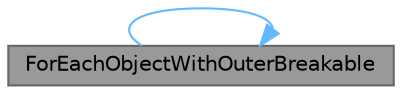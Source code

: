 digraph "ForEachObjectWithOuterBreakable"
{
 // INTERACTIVE_SVG=YES
 // LATEX_PDF_SIZE
  bgcolor="transparent";
  edge [fontname=Helvetica,fontsize=10,labelfontname=Helvetica,labelfontsize=10];
  node [fontname=Helvetica,fontsize=10,shape=box,height=0.2,width=0.4];
  rankdir="LR";
  Node1 [id="Node000001",label="ForEachObjectWithOuterBreakable",height=0.2,width=0.4,color="gray40", fillcolor="grey60", style="filled", fontcolor="black",tooltip="Performs an operation on objects with a given outer, with the possibility to break iteration Note tha..."];
  Node1 -> Node1 [id="edge1_Node000001_Node000001",color="steelblue1",style="solid",tooltip=" "];
}
